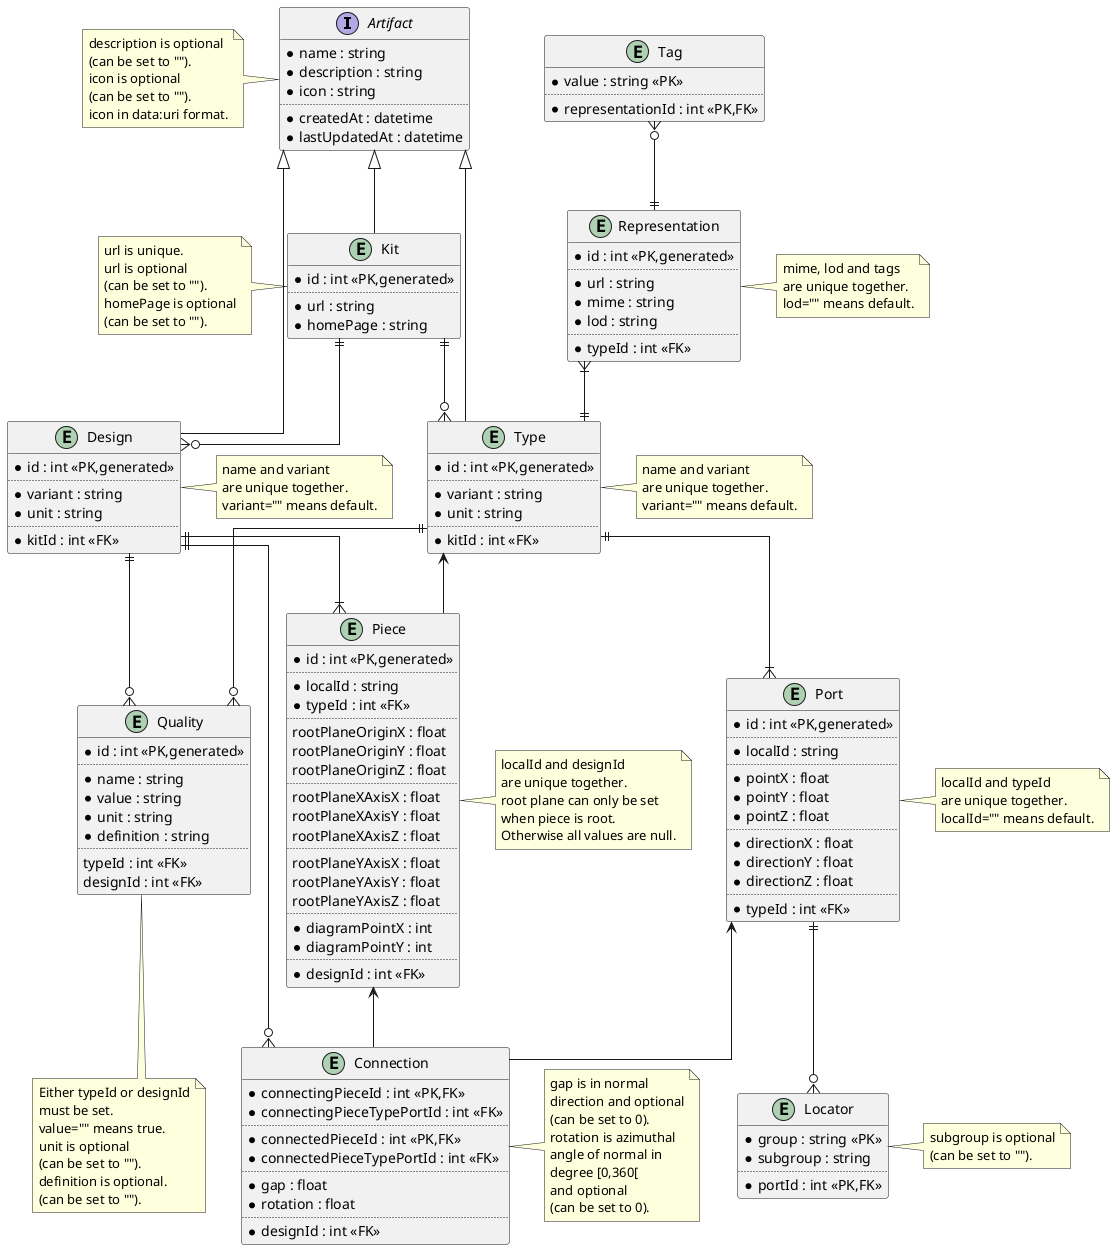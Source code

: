 @startuml "data architecture"
skinparam linetype ortho

interface Artifact {
    *name : string
    *description : string
    *icon : string
    ..
    *createdAt : datetime
    *lastUpdatedAt : datetime
}
note left of Artifact
    description is optional
    (can be set to "").
    icon is optional
    (can be set to "").
    icon in data:uri format.
end note

entity Kit {
    *id : int <<PK,generated>> 
    ..
    *url : string
    *homePage : string
}
note left of Kit
    url is unique.
    url is optional
    (can be set to "").
    homePage is optional
    (can be set to "").
end note

entity Type {
    *id : int <<PK,generated>>
    ..
    *variant : string
    *unit : string
    ..
    *kitId : int <<FK>>
}
note right of Type
    name and variant
    are unique together.
    variant="" means default.
end note

entity Representation {
    *id : int <<PK,generated>>
    ..
    *url : string
    *mime : string
    *lod : string
    ..
    *typeId : int <<FK>>
}
note right of Representation
    mime, lod and tags
    are unique together.
    lod="" means default.
end note

entity Tag {
    *value : string <<PK>>
    ..
    *representationId : int <<PK,FK>>
}

entity Port {
    *id : int <<PK,generated>>
    ..
    *localId : string
    ..
    *pointX : float
    *pointY : float
    *pointZ : float
    ..
    *directionX : float
    *directionY : float
    *directionZ : float
    ..
    *typeId : int <<FK>>
}
note right of Port
    localId and typeId
    are unique together.
    localId="" means default.
end note

entity Quality {
    *id : int <<PK,generated>>
    ..
    *name : string
    *value : string
    *unit : string
    *definition : string
    ..
    typeId : int <<FK>>
    designId : int <<FK>>
}
note bottom of Quality
    Either typeId or designId
    must be set.
    value="" means true.
    unit is optional
    (can be set to "").
    definition is optional.
    (can be set to "").
end note

entity Locator {
    *group : string <<PK>>
    *subgroup : string
    ..
    *portId : int <<PK,FK>>
}
note right of Locator
    subgroup is optional
    (can be set to "").
end note

entity Piece {
    *id : int <<PK,generated>>
    ..
    *localId : string
    *typeId : int <<FK>>
    ..
    rootPlaneOriginX : float
    rootPlaneOriginY : float
    rootPlaneOriginZ : float
    ..
    rootPlaneXAxisX : float
    rootPlaneXAxisY : float
    rootPlaneXAxisZ : float
    ..
    rootPlaneYAxisX : float
    rootPlaneYAxisY : float
    rootPlaneYAxisZ : float
    ..
    *diagramPointX : int
    *diagramPointY : int
    ..
    *designId : int <<FK>>
}
note right of Piece
    localId and designId
    are unique together.
    root plane can only be set
    when piece is root.
    Otherwise all values are null.
end note

entity Connection {
    *connectingPieceId : int <<PK,FK>>
    *connectingPieceTypePortId : int <<FK>>
    ..
    *connectedPieceId : int <<PK,FK>>
    *connectedPieceTypePortId : int <<FK>>
    ..
    *gap : float
    *rotation : float
    ..
    *designId : int <<FK>>
}
note right of Connection
    gap is in normal 
    direction and optional
    (can be set to 0).
    rotation is azimuthal
    angle of normal in
    degree [0,360[
    and optional
    (can be set to 0). 
end note

entity Design {
    *id : int <<PK,generated>>
    ..
    *variant : string
    *unit : string
    ..
    *kitId : int <<FK>>
}
note right of Design
    name and variant
    are unique together.
    variant="" means default.
end note

Kit ||--o{ Design
Kit ||--o{ Type 
Tag }o--|| Representation
Representation }|--|| Type
Type ||--|{ Port
Type ||--o{ Quality
Design ||--|{ Piece
Design ||--o{ Connection
Design ||--o{ Quality
Port ||--o{ Locator
Type <-- Piece
Piece <-- Connection
Port <-- Connection

Artifact <|-- Kit
Artifact <|-- Design
Artifact <|-- Type

@enduml